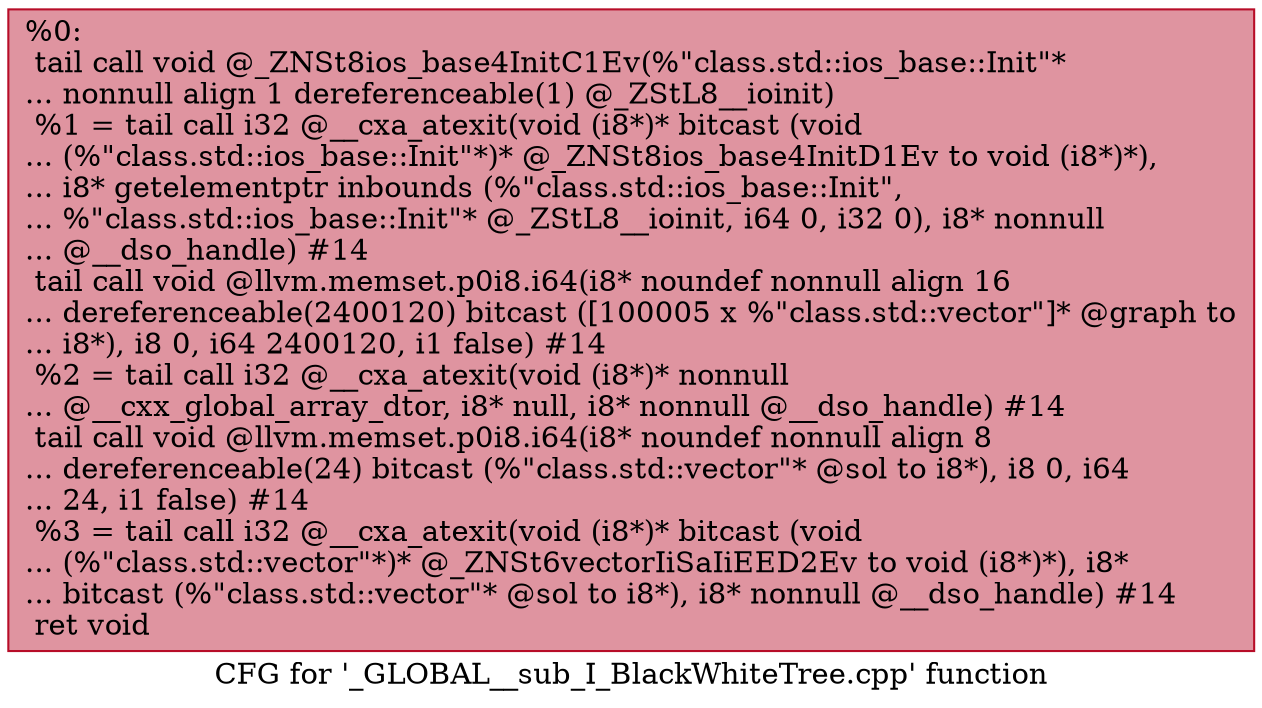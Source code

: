 digraph "CFG for '_GLOBAL__sub_I_BlackWhiteTree.cpp' function" {
	label="CFG for '_GLOBAL__sub_I_BlackWhiteTree.cpp' function";

	Node0x5633ec93e3f0 [shape=record,color="#b70d28ff", style=filled, fillcolor="#b70d2870",label="{%0:\l  tail call void @_ZNSt8ios_base4InitC1Ev(%\"class.std::ios_base::Init\"*\l... nonnull align 1 dereferenceable(1) @_ZStL8__ioinit)\l  %1 = tail call i32 @__cxa_atexit(void (i8*)* bitcast (void\l... (%\"class.std::ios_base::Init\"*)* @_ZNSt8ios_base4InitD1Ev to void (i8*)*),\l... i8* getelementptr inbounds (%\"class.std::ios_base::Init\",\l... %\"class.std::ios_base::Init\"* @_ZStL8__ioinit, i64 0, i32 0), i8* nonnull\l... @__dso_handle) #14\l  tail call void @llvm.memset.p0i8.i64(i8* noundef nonnull align 16\l... dereferenceable(2400120) bitcast ([100005 x %\"class.std::vector\"]* @graph to\l... i8*), i8 0, i64 2400120, i1 false) #14\l  %2 = tail call i32 @__cxa_atexit(void (i8*)* nonnull\l... @__cxx_global_array_dtor, i8* null, i8* nonnull @__dso_handle) #14\l  tail call void @llvm.memset.p0i8.i64(i8* noundef nonnull align 8\l... dereferenceable(24) bitcast (%\"class.std::vector\"* @sol to i8*), i8 0, i64\l... 24, i1 false) #14\l  %3 = tail call i32 @__cxa_atexit(void (i8*)* bitcast (void\l... (%\"class.std::vector\"*)* @_ZNSt6vectorIiSaIiEED2Ev to void (i8*)*), i8*\l... bitcast (%\"class.std::vector\"* @sol to i8*), i8* nonnull @__dso_handle) #14\l  ret void\l}"];
}
